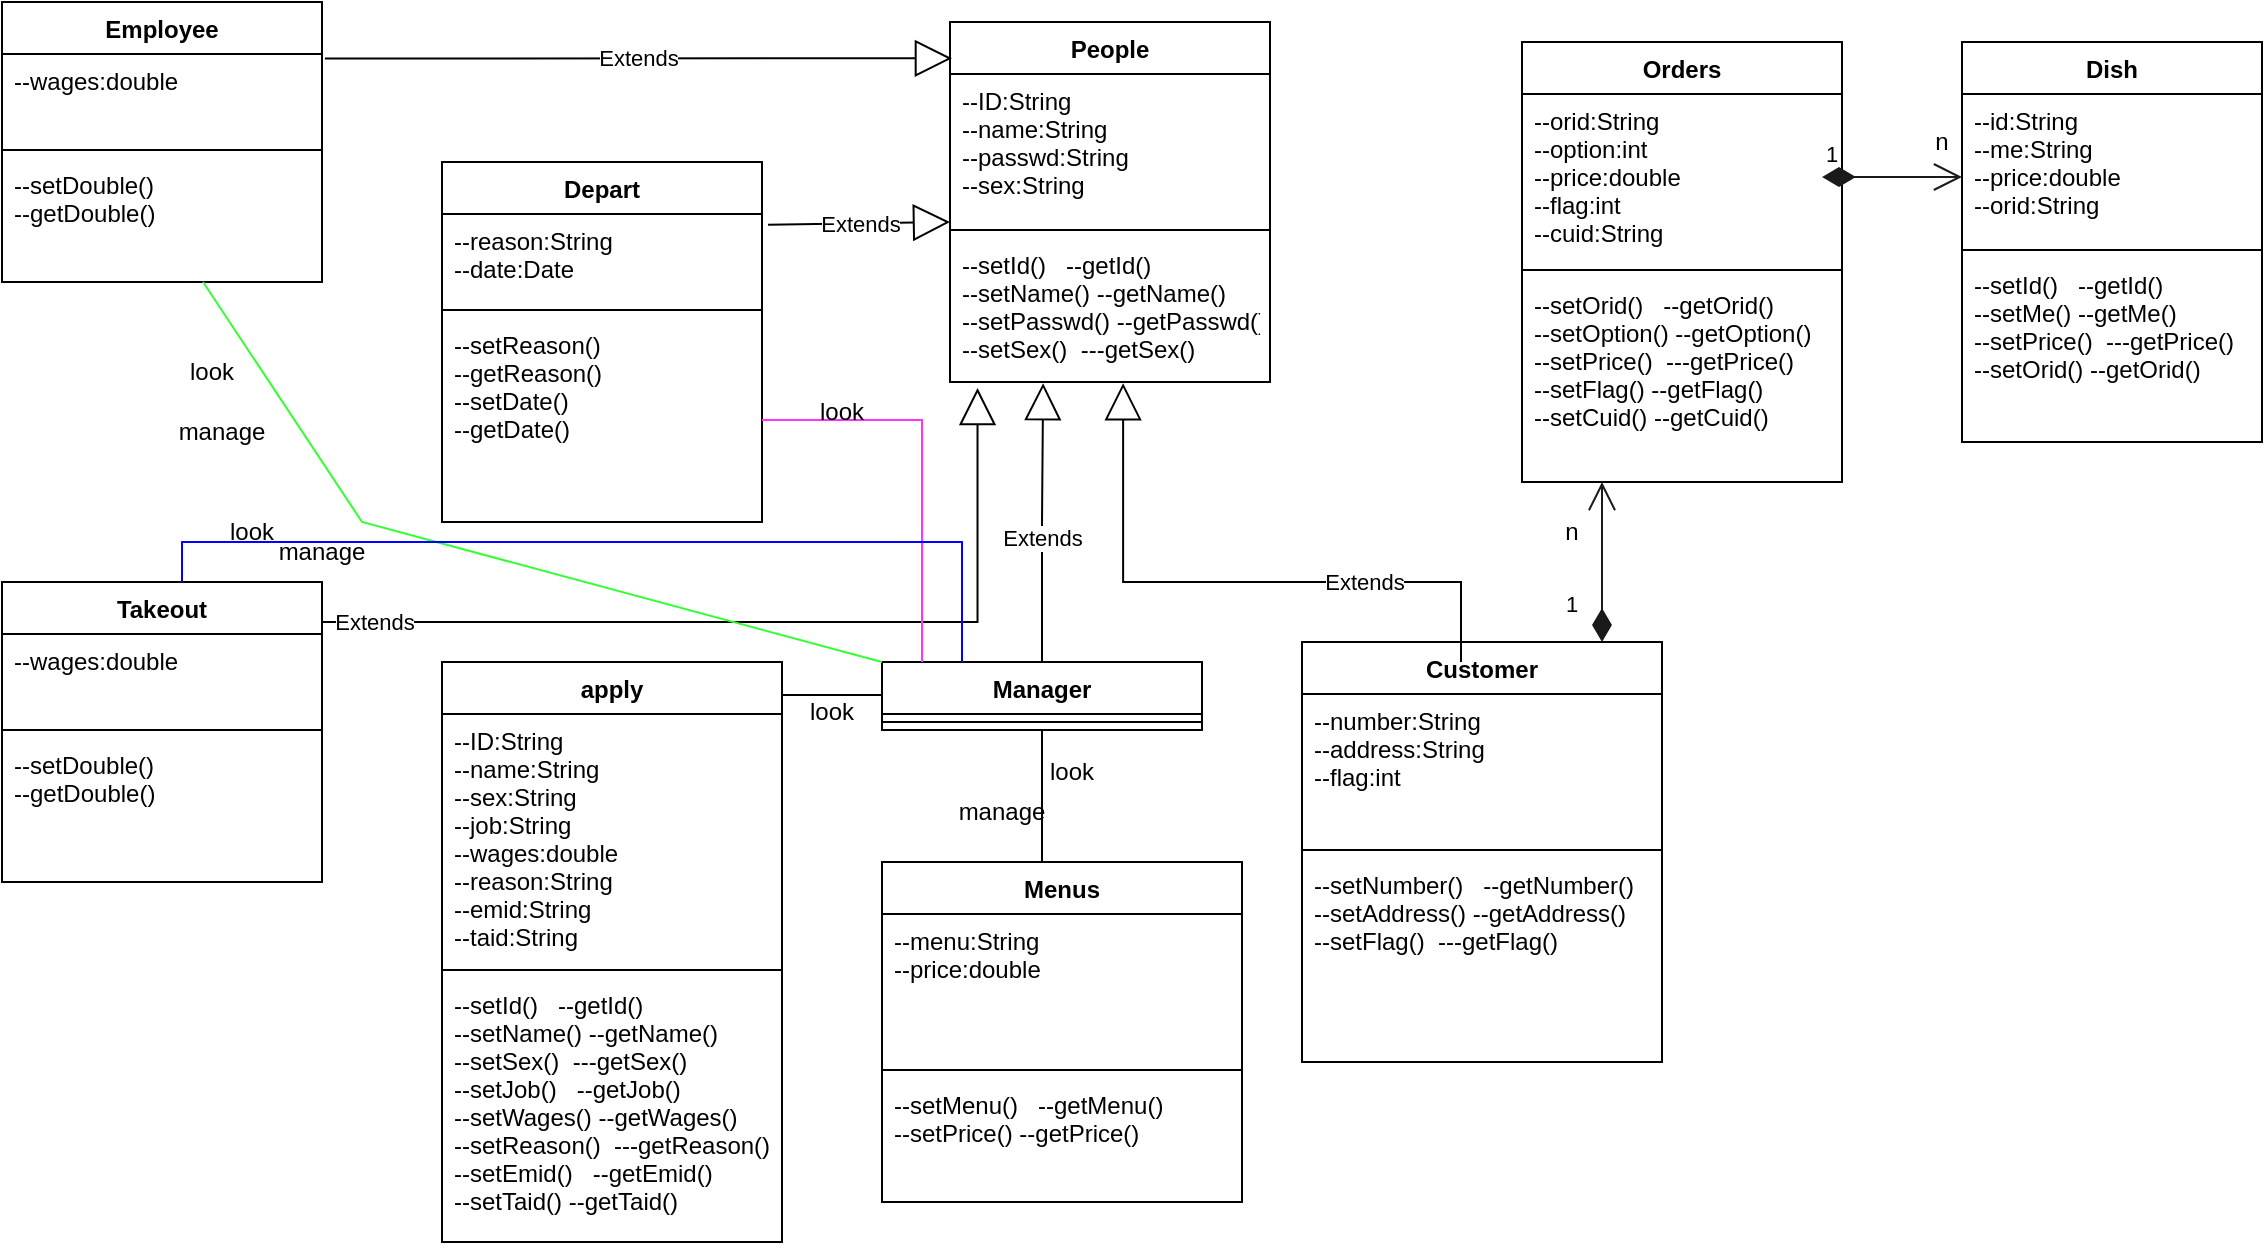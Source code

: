 <mxfile version="16.5.1" type="device"><diagram id="C5RBs43oDa-KdzZeNtuy" name="Page-1"><mxGraphModel dx="2105" dy="1818" grid="1" gridSize="10" guides="1" tooltips="1" connect="1" arrows="1" fold="1" page="1" pageScale="1" pageWidth="827" pageHeight="1169" math="0" shadow="0"><root><mxCell id="WIyWlLk6GJQsqaUBKTNV-0"/><mxCell id="WIyWlLk6GJQsqaUBKTNV-1" parent="WIyWlLk6GJQsqaUBKTNV-0"/><mxCell id="yHbd5S8Pntb4tp5mfRUT-0" value="People" style="swimlane;fontStyle=1;align=center;verticalAlign=top;childLayout=stackLayout;horizontal=1;startSize=26;horizontalStack=0;resizeParent=1;resizeParentMax=0;resizeLast=0;collapsible=1;marginBottom=0;" vertex="1" parent="WIyWlLk6GJQsqaUBKTNV-1"><mxGeometry x="254" y="-180" width="160" height="180" as="geometry"><mxRectangle x="254" y="-180" width="70" height="26" as="alternateBounds"/></mxGeometry></mxCell><mxCell id="yHbd5S8Pntb4tp5mfRUT-1" value="--ID:String &#10;--name:String&#10;--passwd:String&#10;--sex:String" style="text;strokeColor=none;fillColor=none;align=left;verticalAlign=top;spacingLeft=4;spacingRight=4;overflow=hidden;rotatable=0;points=[[0,0.5],[1,0.5]];portConstraint=eastwest;" vertex="1" parent="yHbd5S8Pntb4tp5mfRUT-0"><mxGeometry y="26" width="160" height="74" as="geometry"/></mxCell><mxCell id="yHbd5S8Pntb4tp5mfRUT-2" value="" style="line;strokeWidth=1;fillColor=none;align=left;verticalAlign=middle;spacingTop=-1;spacingLeft=3;spacingRight=3;rotatable=0;labelPosition=right;points=[];portConstraint=eastwest;" vertex="1" parent="yHbd5S8Pntb4tp5mfRUT-0"><mxGeometry y="100" width="160" height="8" as="geometry"/></mxCell><mxCell id="yHbd5S8Pntb4tp5mfRUT-3" value="--setId()   --getId()&#10;--setName() --getName()&#10;--setPasswd() --getPasswd()&#10;--setSex()  ---getSex()" style="text;strokeColor=none;fillColor=none;align=left;verticalAlign=top;spacingLeft=4;spacingRight=4;overflow=hidden;rotatable=0;points=[[0,0.5],[1,0.5]];portConstraint=eastwest;" vertex="1" parent="yHbd5S8Pntb4tp5mfRUT-0"><mxGeometry y="108" width="160" height="72" as="geometry"/></mxCell><mxCell id="yHbd5S8Pntb4tp5mfRUT-10" value="Manager" style="swimlane;fontStyle=1;align=center;verticalAlign=top;childLayout=stackLayout;horizontal=1;startSize=26;horizontalStack=0;resizeParent=1;resizeParentMax=0;resizeLast=0;collapsible=1;marginBottom=0;" vertex="1" parent="WIyWlLk6GJQsqaUBKTNV-1"><mxGeometry x="220" y="140" width="160" height="34" as="geometry"/></mxCell><mxCell id="yHbd5S8Pntb4tp5mfRUT-12" value="" style="line;strokeWidth=1;fillColor=none;align=left;verticalAlign=middle;spacingTop=-1;spacingLeft=3;spacingRight=3;rotatable=0;labelPosition=right;points=[];portConstraint=eastwest;" vertex="1" parent="yHbd5S8Pntb4tp5mfRUT-10"><mxGeometry y="26" width="160" height="8" as="geometry"/></mxCell><mxCell id="yHbd5S8Pntb4tp5mfRUT-20" value="Extends" style="endArrow=block;endSize=16;endFill=0;html=1;rounded=0;edgeStyle=orthogonalEdgeStyle;exitX=0.5;exitY=0;exitDx=0;exitDy=0;entryX=0.291;entryY=1.008;entryDx=0;entryDy=0;entryPerimeter=0;" edge="1" parent="WIyWlLk6GJQsqaUBKTNV-1" source="yHbd5S8Pntb4tp5mfRUT-10" target="yHbd5S8Pntb4tp5mfRUT-3"><mxGeometry x="-0.111" width="160" relative="1" as="geometry"><mxPoint x="-150.5" y="80" as="sourcePoint"/><mxPoint x="300" y="10" as="targetPoint"/><mxPoint as="offset"/></mxGeometry></mxCell><mxCell id="yHbd5S8Pntb4tp5mfRUT-22" value="Employee" style="swimlane;fontStyle=1;align=center;verticalAlign=top;childLayout=stackLayout;horizontal=1;startSize=26;horizontalStack=0;resizeParent=1;resizeParentMax=0;resizeLast=0;collapsible=1;marginBottom=0;" vertex="1" parent="WIyWlLk6GJQsqaUBKTNV-1"><mxGeometry x="-220" y="-190" width="160" height="140" as="geometry"/></mxCell><mxCell id="yHbd5S8Pntb4tp5mfRUT-23" value="--wages:double" style="text;strokeColor=none;fillColor=none;align=left;verticalAlign=top;spacingLeft=4;spacingRight=4;overflow=hidden;rotatable=0;points=[[0,0.5],[1,0.5]];portConstraint=eastwest;" vertex="1" parent="yHbd5S8Pntb4tp5mfRUT-22"><mxGeometry y="26" width="160" height="44" as="geometry"/></mxCell><mxCell id="yHbd5S8Pntb4tp5mfRUT-24" value="" style="line;strokeWidth=1;fillColor=none;align=left;verticalAlign=middle;spacingTop=-1;spacingLeft=3;spacingRight=3;rotatable=0;labelPosition=right;points=[];portConstraint=eastwest;" vertex="1" parent="yHbd5S8Pntb4tp5mfRUT-22"><mxGeometry y="70" width="160" height="8" as="geometry"/></mxCell><mxCell id="yHbd5S8Pntb4tp5mfRUT-25" value="--setDouble()&#10;--getDouble()" style="text;strokeColor=none;fillColor=none;align=left;verticalAlign=top;spacingLeft=4;spacingRight=4;overflow=hidden;rotatable=0;points=[[0,0.5],[1,0.5]];portConstraint=eastwest;" vertex="1" parent="yHbd5S8Pntb4tp5mfRUT-22"><mxGeometry y="78" width="160" height="62" as="geometry"/></mxCell><mxCell id="yHbd5S8Pntb4tp5mfRUT-27" value="Takeout" style="swimlane;fontStyle=1;align=center;verticalAlign=top;childLayout=stackLayout;horizontal=1;startSize=26;horizontalStack=0;resizeParent=1;resizeParentMax=0;resizeLast=0;collapsible=1;marginBottom=0;" vertex="1" parent="WIyWlLk6GJQsqaUBKTNV-1"><mxGeometry x="-220" y="100" width="160" height="150" as="geometry"/></mxCell><mxCell id="yHbd5S8Pntb4tp5mfRUT-28" value="--wages:double" style="text;strokeColor=none;fillColor=none;align=left;verticalAlign=top;spacingLeft=4;spacingRight=4;overflow=hidden;rotatable=0;points=[[0,0.5],[1,0.5]];portConstraint=eastwest;" vertex="1" parent="yHbd5S8Pntb4tp5mfRUT-27"><mxGeometry y="26" width="160" height="44" as="geometry"/></mxCell><mxCell id="yHbd5S8Pntb4tp5mfRUT-29" value="" style="line;strokeWidth=1;fillColor=none;align=left;verticalAlign=middle;spacingTop=-1;spacingLeft=3;spacingRight=3;rotatable=0;labelPosition=right;points=[];portConstraint=eastwest;" vertex="1" parent="yHbd5S8Pntb4tp5mfRUT-27"><mxGeometry y="70" width="160" height="8" as="geometry"/></mxCell><mxCell id="yHbd5S8Pntb4tp5mfRUT-30" value="--setDouble()&#10;--getDouble()" style="text;strokeColor=none;fillColor=none;align=left;verticalAlign=top;spacingLeft=4;spacingRight=4;overflow=hidden;rotatable=0;points=[[0,0.5],[1,0.5]];portConstraint=eastwest;" vertex="1" parent="yHbd5S8Pntb4tp5mfRUT-27"><mxGeometry y="78" width="160" height="72" as="geometry"/></mxCell><mxCell id="yHbd5S8Pntb4tp5mfRUT-32" value="Depart" style="swimlane;fontStyle=1;align=center;verticalAlign=top;childLayout=stackLayout;horizontal=1;startSize=26;horizontalStack=0;resizeParent=1;resizeParentMax=0;resizeLast=0;collapsible=1;marginBottom=0;" vertex="1" parent="WIyWlLk6GJQsqaUBKTNV-1"><mxGeometry y="-110" width="160" height="180" as="geometry"/></mxCell><mxCell id="yHbd5S8Pntb4tp5mfRUT-33" value="--reason:String&#10;--date:Date" style="text;strokeColor=none;fillColor=none;align=left;verticalAlign=top;spacingLeft=4;spacingRight=4;overflow=hidden;rotatable=0;points=[[0,0.5],[1,0.5]];portConstraint=eastwest;" vertex="1" parent="yHbd5S8Pntb4tp5mfRUT-32"><mxGeometry y="26" width="160" height="44" as="geometry"/></mxCell><mxCell id="yHbd5S8Pntb4tp5mfRUT-34" value="" style="line;strokeWidth=1;fillColor=none;align=left;verticalAlign=middle;spacingTop=-1;spacingLeft=3;spacingRight=3;rotatable=0;labelPosition=right;points=[];portConstraint=eastwest;" vertex="1" parent="yHbd5S8Pntb4tp5mfRUT-32"><mxGeometry y="70" width="160" height="8" as="geometry"/></mxCell><mxCell id="yHbd5S8Pntb4tp5mfRUT-35" value="--setReason()&#10;--getReason()&#10;--setDate()&#10;--getDate()" style="text;strokeColor=none;fillColor=none;align=left;verticalAlign=top;spacingLeft=4;spacingRight=4;overflow=hidden;rotatable=0;points=[[0,0.5],[1,0.5]];portConstraint=eastwest;" vertex="1" parent="yHbd5S8Pntb4tp5mfRUT-32"><mxGeometry y="78" width="160" height="102" as="geometry"/></mxCell><mxCell id="yHbd5S8Pntb4tp5mfRUT-36" value="Extends" style="endArrow=block;endSize=16;endFill=0;html=1;rounded=0;elbow=vertical;exitX=1.009;exitY=0.05;exitDx=0;exitDy=0;exitPerimeter=0;entryX=0.006;entryY=0.101;entryDx=0;entryDy=0;entryPerimeter=0;" edge="1" parent="WIyWlLk6GJQsqaUBKTNV-1" source="yHbd5S8Pntb4tp5mfRUT-23" target="yHbd5S8Pntb4tp5mfRUT-0"><mxGeometry width="160" relative="1" as="geometry"><mxPoint x="144" y="-90.5" as="sourcePoint"/><mxPoint x="254" y="-90.5" as="targetPoint"/></mxGeometry></mxCell><mxCell id="yHbd5S8Pntb4tp5mfRUT-37" value="Extends" style="endArrow=block;endSize=16;endFill=0;html=1;rounded=0;elbow=vertical;exitX=1.019;exitY=0.123;exitDx=0;exitDy=0;exitPerimeter=0;" edge="1" parent="WIyWlLk6GJQsqaUBKTNV-1" source="yHbd5S8Pntb4tp5mfRUT-33"><mxGeometry width="160" relative="1" as="geometry"><mxPoint x="214" y="-30.5" as="sourcePoint"/><mxPoint x="254" y="-80" as="targetPoint"/></mxGeometry></mxCell><mxCell id="yHbd5S8Pntb4tp5mfRUT-38" value="Extends" style="endArrow=block;endSize=16;endFill=0;html=1;rounded=0;elbow=vertical;edgeStyle=elbowEdgeStyle;entryX=0.086;entryY=1.042;entryDx=0;entryDy=0;entryPerimeter=0;" edge="1" parent="WIyWlLk6GJQsqaUBKTNV-1" target="yHbd5S8Pntb4tp5mfRUT-3"><mxGeometry x="-0.767" width="160" relative="1" as="geometry"><mxPoint x="-60" y="150" as="sourcePoint"/><mxPoint x="100" y="190" as="targetPoint"/><Array as="points"><mxPoint x="60" y="120"/><mxPoint x="100" y="150"/><mxPoint x="-30" y="190"/></Array><mxPoint as="offset"/></mxGeometry></mxCell><mxCell id="yHbd5S8Pntb4tp5mfRUT-39" value="Customer" style="swimlane;fontStyle=1;align=center;verticalAlign=top;childLayout=stackLayout;horizontal=1;startSize=26;horizontalStack=0;resizeParent=1;resizeParentMax=0;resizeLast=0;collapsible=1;marginBottom=0;" vertex="1" parent="WIyWlLk6GJQsqaUBKTNV-1"><mxGeometry x="430" y="130" width="180" height="210" as="geometry"/></mxCell><mxCell id="yHbd5S8Pntb4tp5mfRUT-40" value="--number:String&#10;--address:String&#10;--flag:int" style="text;strokeColor=none;fillColor=none;align=left;verticalAlign=top;spacingLeft=4;spacingRight=4;overflow=hidden;rotatable=0;points=[[0,0.5],[1,0.5]];portConstraint=eastwest;" vertex="1" parent="yHbd5S8Pntb4tp5mfRUT-39"><mxGeometry y="26" width="180" height="74" as="geometry"/></mxCell><mxCell id="yHbd5S8Pntb4tp5mfRUT-41" value="" style="line;strokeWidth=1;fillColor=none;align=left;verticalAlign=middle;spacingTop=-1;spacingLeft=3;spacingRight=3;rotatable=0;labelPosition=right;points=[];portConstraint=eastwest;" vertex="1" parent="yHbd5S8Pntb4tp5mfRUT-39"><mxGeometry y="100" width="180" height="8" as="geometry"/></mxCell><mxCell id="yHbd5S8Pntb4tp5mfRUT-42" value="--setNumber()   --getNumber()&#10;--setAddress() --getAddress()&#10;--setFlag()  ---getFlag()" style="text;strokeColor=none;fillColor=none;align=left;verticalAlign=top;spacingLeft=4;spacingRight=4;overflow=hidden;rotatable=0;points=[[0,0.5],[1,0.5]];portConstraint=eastwest;" vertex="1" parent="yHbd5S8Pntb4tp5mfRUT-39"><mxGeometry y="108" width="180" height="102" as="geometry"/></mxCell><mxCell id="yHbd5S8Pntb4tp5mfRUT-43" value="Extends" style="endArrow=block;endSize=16;endFill=0;html=1;rounded=0;elbow=vertical;edgeStyle=elbowEdgeStyle;entryX=0.541;entryY=1.008;entryDx=0;entryDy=0;entryPerimeter=0;" edge="1" parent="WIyWlLk6GJQsqaUBKTNV-1" target="yHbd5S8Pntb4tp5mfRUT-3"><mxGeometry x="-0.419" width="160" relative="1" as="geometry"><mxPoint x="509.5" y="140" as="sourcePoint"/><mxPoint x="509.5" y="40" as="targetPoint"/><Array as="points"><mxPoint x="400" y="100"/></Array><mxPoint x="1" as="offset"/></mxGeometry></mxCell><mxCell id="yHbd5S8Pntb4tp5mfRUT-44" value="apply" style="swimlane;fontStyle=1;align=center;verticalAlign=top;childLayout=stackLayout;horizontal=1;startSize=26;horizontalStack=0;resizeParent=1;resizeParentMax=0;resizeLast=0;collapsible=1;marginBottom=0;" vertex="1" parent="WIyWlLk6GJQsqaUBKTNV-1"><mxGeometry y="140" width="170" height="290" as="geometry"/></mxCell><mxCell id="yHbd5S8Pntb4tp5mfRUT-45" value="--ID:String &#10;--name:String&#10;--sex:String&#10;--job:String&#10;--wages:double&#10;--reason:String&#10;--emid:String&#10;--taid:String " style="text;strokeColor=none;fillColor=none;align=left;verticalAlign=top;spacingLeft=4;spacingRight=4;overflow=hidden;rotatable=0;points=[[0,0.5],[1,0.5]];portConstraint=eastwest;" vertex="1" parent="yHbd5S8Pntb4tp5mfRUT-44"><mxGeometry y="26" width="170" height="124" as="geometry"/></mxCell><mxCell id="yHbd5S8Pntb4tp5mfRUT-46" value="" style="line;strokeWidth=1;fillColor=none;align=left;verticalAlign=middle;spacingTop=-1;spacingLeft=3;spacingRight=3;rotatable=0;labelPosition=right;points=[];portConstraint=eastwest;" vertex="1" parent="yHbd5S8Pntb4tp5mfRUT-44"><mxGeometry y="150" width="170" height="8" as="geometry"/></mxCell><mxCell id="yHbd5S8Pntb4tp5mfRUT-47" value="--setId()   --getId()&#10;--setName() --getName()&#10;--setSex()  ---getSex()&#10;--setJob()   --getJob()&#10;--setWages() --getWages()&#10;--setReason()  ---getReason()&#10;--setEmid()   --getEmid()&#10;--setTaid() --getTaid()" style="text;strokeColor=none;fillColor=none;align=left;verticalAlign=top;spacingLeft=4;spacingRight=4;overflow=hidden;rotatable=0;points=[[0,0.5],[1,0.5]];portConstraint=eastwest;" vertex="1" parent="yHbd5S8Pntb4tp5mfRUT-44"><mxGeometry y="158" width="170" height="132" as="geometry"/></mxCell><mxCell id="yHbd5S8Pntb4tp5mfRUT-48" value="Orders" style="swimlane;fontStyle=1;align=center;verticalAlign=top;childLayout=stackLayout;horizontal=1;startSize=26;horizontalStack=0;resizeParent=1;resizeParentMax=0;resizeLast=0;collapsible=1;marginBottom=0;" vertex="1" parent="WIyWlLk6GJQsqaUBKTNV-1"><mxGeometry x="540" y="-170" width="160" height="220" as="geometry"/></mxCell><mxCell id="yHbd5S8Pntb4tp5mfRUT-49" value="--orid:String&#10;--option:int&#10;--price:double&#10;--flag:int&#10;--cuid:String" style="text;strokeColor=none;fillColor=none;align=left;verticalAlign=top;spacingLeft=4;spacingRight=4;overflow=hidden;rotatable=0;points=[[0,0.5],[1,0.5]];portConstraint=eastwest;" vertex="1" parent="yHbd5S8Pntb4tp5mfRUT-48"><mxGeometry y="26" width="160" height="84" as="geometry"/></mxCell><mxCell id="yHbd5S8Pntb4tp5mfRUT-89" value="1" style="endArrow=open;html=1;endSize=12;startArrow=diamondThin;startSize=14;startFill=1;edgeStyle=orthogonalEdgeStyle;align=left;verticalAlign=bottom;rounded=0;strokeColor=#1A1A1A;fillColor=#FF66FF;elbow=vertical;" edge="1" parent="yHbd5S8Pntb4tp5mfRUT-48"><mxGeometry x="-1" y="3" relative="1" as="geometry"><mxPoint x="150" y="67.5" as="sourcePoint"/><mxPoint x="220" y="67.5" as="targetPoint"/></mxGeometry></mxCell><mxCell id="yHbd5S8Pntb4tp5mfRUT-50" value="" style="line;strokeWidth=1;fillColor=none;align=left;verticalAlign=middle;spacingTop=-1;spacingLeft=3;spacingRight=3;rotatable=0;labelPosition=right;points=[];portConstraint=eastwest;" vertex="1" parent="yHbd5S8Pntb4tp5mfRUT-48"><mxGeometry y="110" width="160" height="8" as="geometry"/></mxCell><mxCell id="yHbd5S8Pntb4tp5mfRUT-51" value="--setOrid()   --getOrid()&#10;--setOption() --getOption()&#10;--setPrice()  ---getPrice()&#10;--setFlag() --getFlag()&#10;--setCuid() --getCuid()" style="text;strokeColor=none;fillColor=none;align=left;verticalAlign=top;spacingLeft=4;spacingRight=4;overflow=hidden;rotatable=0;points=[[0,0.5],[1,0.5]];portConstraint=eastwest;" vertex="1" parent="yHbd5S8Pntb4tp5mfRUT-48"><mxGeometry y="118" width="160" height="102" as="geometry"/></mxCell><mxCell id="yHbd5S8Pntb4tp5mfRUT-52" value="Dish" style="swimlane;fontStyle=1;align=center;verticalAlign=top;childLayout=stackLayout;horizontal=1;startSize=26;horizontalStack=0;resizeParent=1;resizeParentMax=0;resizeLast=0;collapsible=1;marginBottom=0;" vertex="1" parent="WIyWlLk6GJQsqaUBKTNV-1"><mxGeometry x="760" y="-170" width="150" height="200" as="geometry"/></mxCell><mxCell id="yHbd5S8Pntb4tp5mfRUT-53" value="--id:String&#10;--me:String&#10;--price:double&#10;--orid:String" style="text;strokeColor=none;fillColor=none;align=left;verticalAlign=top;spacingLeft=4;spacingRight=4;overflow=hidden;rotatable=0;points=[[0,0.5],[1,0.5]];portConstraint=eastwest;" vertex="1" parent="yHbd5S8Pntb4tp5mfRUT-52"><mxGeometry y="26" width="150" height="74" as="geometry"/></mxCell><mxCell id="yHbd5S8Pntb4tp5mfRUT-54" value="" style="line;strokeWidth=1;fillColor=none;align=left;verticalAlign=middle;spacingTop=-1;spacingLeft=3;spacingRight=3;rotatable=0;labelPosition=right;points=[];portConstraint=eastwest;" vertex="1" parent="yHbd5S8Pntb4tp5mfRUT-52"><mxGeometry y="100" width="150" height="8" as="geometry"/></mxCell><mxCell id="yHbd5S8Pntb4tp5mfRUT-55" value="--setId()   --getId()&#10;--setMe() --getMe()&#10;--setPrice()  ---getPrice()&#10;--setOrid() --getOrid()" style="text;strokeColor=none;fillColor=none;align=left;verticalAlign=top;spacingLeft=4;spacingRight=4;overflow=hidden;rotatable=0;points=[[0,0.5],[1,0.5]];portConstraint=eastwest;" vertex="1" parent="yHbd5S8Pntb4tp5mfRUT-52"><mxGeometry y="108" width="150" height="92" as="geometry"/></mxCell><mxCell id="yHbd5S8Pntb4tp5mfRUT-56" value="Menus" style="swimlane;fontStyle=1;align=center;verticalAlign=top;childLayout=stackLayout;horizontal=1;startSize=26;horizontalStack=0;resizeParent=1;resizeParentMax=0;resizeLast=0;collapsible=1;marginBottom=0;" vertex="1" parent="WIyWlLk6GJQsqaUBKTNV-1"><mxGeometry x="220" y="240" width="180" height="170" as="geometry"/></mxCell><mxCell id="yHbd5S8Pntb4tp5mfRUT-57" value="--menu:String&#10;--price:double" style="text;strokeColor=none;fillColor=none;align=left;verticalAlign=top;spacingLeft=4;spacingRight=4;overflow=hidden;rotatable=0;points=[[0,0.5],[1,0.5]];portConstraint=eastwest;" vertex="1" parent="yHbd5S8Pntb4tp5mfRUT-56"><mxGeometry y="26" width="180" height="74" as="geometry"/></mxCell><mxCell id="yHbd5S8Pntb4tp5mfRUT-58" value="" style="line;strokeWidth=1;fillColor=none;align=left;verticalAlign=middle;spacingTop=-1;spacingLeft=3;spacingRight=3;rotatable=0;labelPosition=right;points=[];portConstraint=eastwest;" vertex="1" parent="yHbd5S8Pntb4tp5mfRUT-56"><mxGeometry y="100" width="180" height="8" as="geometry"/></mxCell><mxCell id="yHbd5S8Pntb4tp5mfRUT-59" value="--setMenu()   --getMenu()&#10;--setPrice() --getPrice()" style="text;strokeColor=none;fillColor=none;align=left;verticalAlign=top;spacingLeft=4;spacingRight=4;overflow=hidden;rotatable=0;points=[[0,0.5],[1,0.5]];portConstraint=eastwest;" vertex="1" parent="yHbd5S8Pntb4tp5mfRUT-56"><mxGeometry y="108" width="180" height="62" as="geometry"/></mxCell><mxCell id="yHbd5S8Pntb4tp5mfRUT-68" value="" style="endArrow=none;html=1;rounded=0;elbow=vertical;entryX=1;entryY=0.5;entryDx=0;entryDy=0;strokeColor=#FF33FF;" edge="1" parent="WIyWlLk6GJQsqaUBKTNV-1" target="yHbd5S8Pntb4tp5mfRUT-35"><mxGeometry width="50" height="50" relative="1" as="geometry"><mxPoint x="240" y="140" as="sourcePoint"/><mxPoint x="240" y="70" as="targetPoint"/><Array as="points"><mxPoint x="240" y="19"/></Array></mxGeometry></mxCell><mxCell id="yHbd5S8Pntb4tp5mfRUT-69" value="look" style="text;html=1;strokeColor=none;fillColor=none;align=center;verticalAlign=middle;whiteSpace=wrap;rounded=0;" vertex="1" parent="WIyWlLk6GJQsqaUBKTNV-1"><mxGeometry x="170" width="60" height="30" as="geometry"/></mxCell><mxCell id="yHbd5S8Pntb4tp5mfRUT-70" value="" style="endArrow=none;html=1;rounded=0;elbow=vertical;" edge="1" parent="WIyWlLk6GJQsqaUBKTNV-1"><mxGeometry width="50" height="50" relative="1" as="geometry"><mxPoint x="170" y="156.5" as="sourcePoint"/><mxPoint x="220" y="156.5" as="targetPoint"/></mxGeometry></mxCell><mxCell id="yHbd5S8Pntb4tp5mfRUT-73" value="look" style="text;html=1;strokeColor=none;fillColor=none;align=center;verticalAlign=middle;whiteSpace=wrap;rounded=0;" vertex="1" parent="WIyWlLk6GJQsqaUBKTNV-1"><mxGeometry x="180" y="160" width="30" height="10" as="geometry"/></mxCell><mxCell id="yHbd5S8Pntb4tp5mfRUT-74" value="" style="endArrow=none;html=1;rounded=0;elbow=vertical;strokeColor=#33FF33;" edge="1" parent="WIyWlLk6GJQsqaUBKTNV-1" target="yHbd5S8Pntb4tp5mfRUT-25"><mxGeometry width="50" height="50" relative="1" as="geometry"><mxPoint x="220" y="140" as="sourcePoint"/><mxPoint x="100" y="100" as="targetPoint"/><Array as="points"><mxPoint x="-40" y="70"/></Array></mxGeometry></mxCell><mxCell id="yHbd5S8Pntb4tp5mfRUT-75" value="look" style="text;html=1;strokeColor=none;fillColor=none;align=center;verticalAlign=middle;whiteSpace=wrap;rounded=0;" vertex="1" parent="WIyWlLk6GJQsqaUBKTNV-1"><mxGeometry x="-120" y="70" width="50" height="10" as="geometry"/></mxCell><mxCell id="yHbd5S8Pntb4tp5mfRUT-76" value="manage" style="text;html=1;strokeColor=none;fillColor=none;align=center;verticalAlign=middle;whiteSpace=wrap;rounded=0;" vertex="1" parent="WIyWlLk6GJQsqaUBKTNV-1"><mxGeometry x="-80" y="80" width="40" height="10" as="geometry"/></mxCell><mxCell id="yHbd5S8Pntb4tp5mfRUT-78" value="look" style="text;html=1;strokeColor=none;fillColor=none;align=center;verticalAlign=middle;whiteSpace=wrap;rounded=0;" vertex="1" parent="WIyWlLk6GJQsqaUBKTNV-1"><mxGeometry x="-140" y="-10" width="50" height="10" as="geometry"/></mxCell><mxCell id="yHbd5S8Pntb4tp5mfRUT-79" value="manage" style="text;html=1;strokeColor=none;fillColor=none;align=center;verticalAlign=middle;whiteSpace=wrap;rounded=0;" vertex="1" parent="WIyWlLk6GJQsqaUBKTNV-1"><mxGeometry x="-130" y="20" width="40" height="10" as="geometry"/></mxCell><mxCell id="yHbd5S8Pntb4tp5mfRUT-81" value="" style="endArrow=none;html=1;rounded=0;elbow=vertical;entryX=0.5;entryY=1;entryDx=0;entryDy=0;" edge="1" parent="WIyWlLk6GJQsqaUBKTNV-1" target="yHbd5S8Pntb4tp5mfRUT-10"><mxGeometry width="50" height="50" relative="1" as="geometry"><mxPoint x="300" y="240" as="sourcePoint"/><mxPoint x="300" y="190" as="targetPoint"/><Array as="points"/></mxGeometry></mxCell><mxCell id="yHbd5S8Pntb4tp5mfRUT-82" value="look" style="text;html=1;strokeColor=none;fillColor=none;align=center;verticalAlign=middle;whiteSpace=wrap;rounded=0;" vertex="1" parent="WIyWlLk6GJQsqaUBKTNV-1"><mxGeometry x="300" y="190" width="30" height="10" as="geometry"/></mxCell><mxCell id="yHbd5S8Pntb4tp5mfRUT-83" value="manage" style="text;html=1;strokeColor=none;fillColor=none;align=center;verticalAlign=middle;whiteSpace=wrap;rounded=0;" vertex="1" parent="WIyWlLk6GJQsqaUBKTNV-1"><mxGeometry x="260" y="210" width="40" height="10" as="geometry"/></mxCell><mxCell id="yHbd5S8Pntb4tp5mfRUT-77" value="" style="endArrow=none;html=1;rounded=0;elbow=vertical;edgeStyle=elbowEdgeStyle;entryX=0.25;entryY=0;entryDx=0;entryDy=0;fillColor=#FF66FF;strokeColor=#0000FF;" edge="1" parent="WIyWlLk6GJQsqaUBKTNV-1" target="yHbd5S8Pntb4tp5mfRUT-10"><mxGeometry width="50" height="50" relative="1" as="geometry"><mxPoint x="-130" y="100" as="sourcePoint"/><mxPoint x="260" y="130" as="targetPoint"/><Array as="points"><mxPoint x="60" y="80"/></Array></mxGeometry></mxCell><mxCell id="yHbd5S8Pntb4tp5mfRUT-87" value="n" style="text;html=1;strokeColor=none;fillColor=none;align=center;verticalAlign=middle;whiteSpace=wrap;rounded=0;" vertex="1" parent="WIyWlLk6GJQsqaUBKTNV-1"><mxGeometry x="550" y="70" width="30" height="10" as="geometry"/></mxCell><mxCell id="yHbd5S8Pntb4tp5mfRUT-90" value="n" style="text;html=1;strokeColor=none;fillColor=none;align=center;verticalAlign=middle;whiteSpace=wrap;rounded=0;" vertex="1" parent="WIyWlLk6GJQsqaUBKTNV-1"><mxGeometry x="740" y="-127" width="20" height="14" as="geometry"/></mxCell><mxCell id="yHbd5S8Pntb4tp5mfRUT-93" value="1" style="endArrow=open;html=1;endSize=12;startArrow=diamondThin;startSize=14;startFill=1;edgeStyle=orthogonalEdgeStyle;align=left;verticalAlign=bottom;rounded=0;strokeColor=#1A1A1A;fillColor=#FF66FF;elbow=vertical;" edge="1" parent="WIyWlLk6GJQsqaUBKTNV-1"><mxGeometry x="-0.75" y="20" relative="1" as="geometry"><mxPoint x="580" y="130" as="sourcePoint"/><mxPoint x="580" y="50" as="targetPoint"/><mxPoint as="offset"/></mxGeometry></mxCell></root></mxGraphModel></diagram></mxfile>